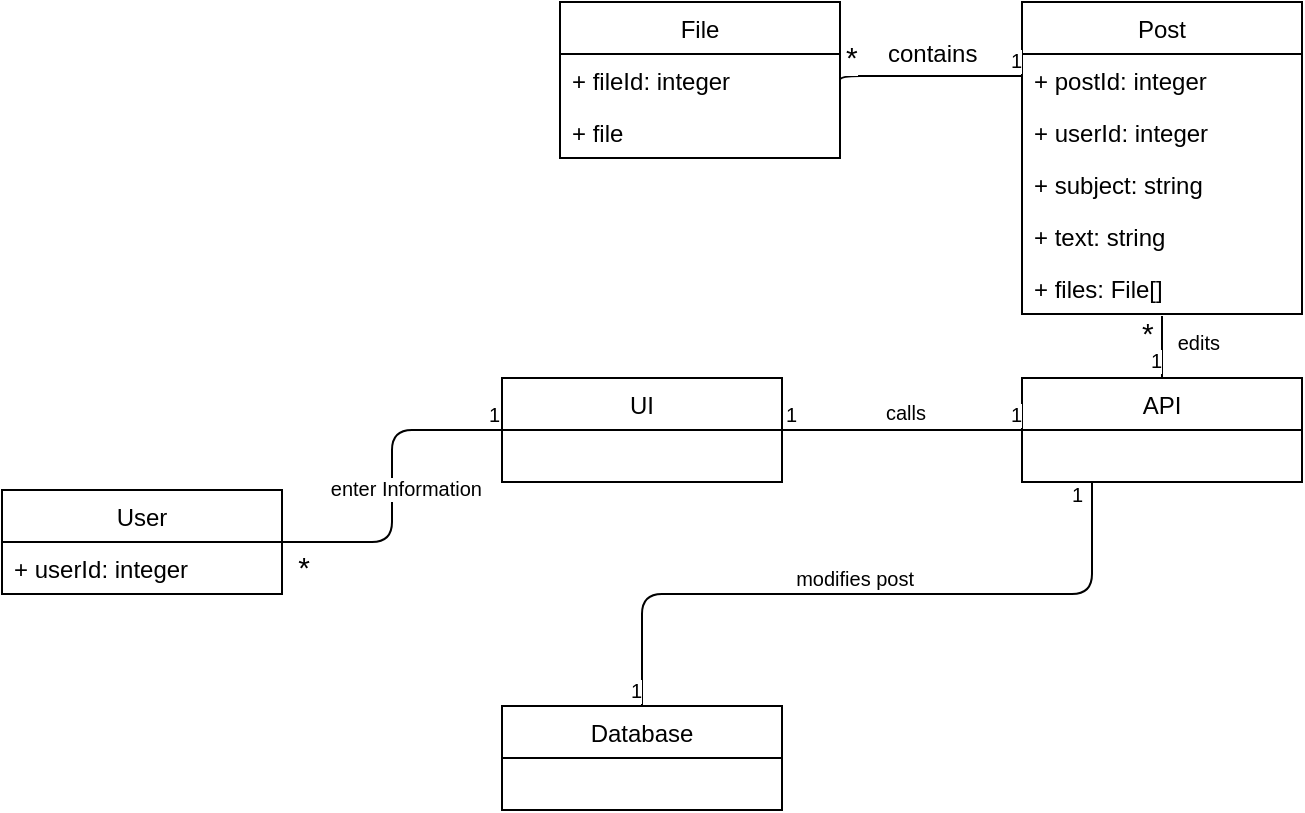 <mxfile version="10.7.1" type="google"><diagram id="NkVFUnSJ0Y_2p6ubJunT" name="Page-1"><mxGraphModel dx="840" dy="452" grid="1" gridSize="10" guides="1" tooltips="1" connect="1" arrows="1" fold="1" page="1" pageScale="1" pageWidth="850" pageHeight="1100" math="0" shadow="0"><root><mxCell id="0"/><mxCell id="1" parent="0"/><mxCell id="PrPQtdYkSHsPGHgp1Z0u-1" value="User" style="swimlane;fontStyle=0;childLayout=stackLayout;horizontal=1;startSize=26;fillColor=none;horizontalStack=0;resizeParent=1;resizeParentMax=0;resizeLast=0;collapsible=1;marginBottom=0;" parent="1" vertex="1"><mxGeometry x="30" y="272" width="140" height="52" as="geometry"><mxRectangle x="120" y="80" width="90" height="26" as="alternateBounds"/></mxGeometry></mxCell><mxCell id="GfFDzL__nipLh2_AnfNG-1" value="+ userId: integer" style="text;strokeColor=none;fillColor=none;align=left;verticalAlign=top;spacingLeft=4;spacingRight=4;overflow=hidden;rotatable=0;points=[[0,0.5],[1,0.5]];portConstraint=eastwest;" parent="PrPQtdYkSHsPGHgp1Z0u-1" vertex="1"><mxGeometry y="26" width="140" height="26" as="geometry"/></mxCell><mxCell id="PrPQtdYkSHsPGHgp1Z0u-3" value="Database" style="swimlane;fontStyle=0;childLayout=stackLayout;horizontal=1;startSize=26;fillColor=none;horizontalStack=0;resizeParent=1;resizeParentMax=0;resizeLast=0;collapsible=1;marginBottom=0;" parent="1" vertex="1"><mxGeometry x="280" y="380" width="140" height="52" as="geometry"/></mxCell><mxCell id="PrPQtdYkSHsPGHgp1Z0u-4" value="UI" style="swimlane;fontStyle=0;childLayout=stackLayout;horizontal=1;startSize=26;fillColor=none;horizontalStack=0;resizeParent=1;resizeParentMax=0;resizeLast=0;collapsible=1;marginBottom=0;" parent="1" vertex="1"><mxGeometry x="280" y="216" width="140" height="52" as="geometry"/></mxCell><mxCell id="PrPQtdYkSHsPGHgp1Z0u-5" value="API" style="swimlane;fontStyle=0;childLayout=stackLayout;horizontal=1;startSize=26;fillColor=none;horizontalStack=0;resizeParent=1;resizeParentMax=0;resizeLast=0;collapsible=1;marginBottom=0;" parent="1" vertex="1"><mxGeometry x="540" y="216" width="140" height="52" as="geometry"/></mxCell><mxCell id="PrPQtdYkSHsPGHgp1Z0u-6" value="" style="endArrow=none;html=1;edgeStyle=orthogonalEdgeStyle;entryX=0;entryY=0.5;entryDx=0;entryDy=0;exitX=1;exitY=0.5;exitDx=0;exitDy=0;" parent="1" source="PrPQtdYkSHsPGHgp1Z0u-1" target="PrPQtdYkSHsPGHgp1Z0u-4" edge="1"><mxGeometry relative="1" as="geometry"><mxPoint x="170" y="311" as="sourcePoint"/><mxPoint x="250" y="270" as="targetPoint"/></mxGeometry></mxCell><mxCell id="PrPQtdYkSHsPGHgp1Z0u-7" value="enter Information" style="resizable=0;html=1;align=right;verticalAlign=bottom;labelBackgroundColor=#ffffff;fontSize=10;" parent="PrPQtdYkSHsPGHgp1Z0u-6" connectable="0" vertex="1"><mxGeometry x="1" relative="1" as="geometry"><mxPoint x="-10" y="37" as="offset"/></mxGeometry></mxCell><mxCell id="PrPQtdYkSHsPGHgp1Z0u-8" value="1" style="resizable=0;html=1;align=right;verticalAlign=bottom;labelBackgroundColor=#ffffff;fontSize=10;" parent="1" connectable="0" vertex="1"><mxGeometry x="309" y="184" as="geometry"><mxPoint x="-30" y="58" as="offset"/></mxGeometry></mxCell><mxCell id="PrPQtdYkSHsPGHgp1Z0u-9" value="&lt;font style=&quot;font-size: 15px&quot;&gt;*&lt;/font&gt;" style="resizable=0;html=1;align=right;verticalAlign=bottom;labelBackgroundColor=#ffffff;fontSize=10;" parent="1" connectable="0" vertex="1"><mxGeometry x="194" y="265" as="geometry"><mxPoint x="-10" y="56" as="offset"/></mxGeometry></mxCell><mxCell id="PrPQtdYkSHsPGHgp1Z0u-10" value="" style="endArrow=none;html=1;edgeStyle=orthogonalEdgeStyle;" parent="1" edge="1"><mxGeometry relative="1" as="geometry"><mxPoint x="420" y="242" as="sourcePoint"/><mxPoint x="540" y="242" as="targetPoint"/></mxGeometry></mxCell><mxCell id="PrPQtdYkSHsPGHgp1Z0u-11" value="1" style="resizable=0;html=1;align=left;verticalAlign=bottom;labelBackgroundColor=#ffffff;fontSize=10;" parent="PrPQtdYkSHsPGHgp1Z0u-10" connectable="0" vertex="1"><mxGeometry x="-1" relative="1" as="geometry"/></mxCell><mxCell id="PrPQtdYkSHsPGHgp1Z0u-12" value="1" style="resizable=0;html=1;align=right;verticalAlign=bottom;labelBackgroundColor=#ffffff;fontSize=10;" parent="PrPQtdYkSHsPGHgp1Z0u-10" connectable="0" vertex="1"><mxGeometry x="1" relative="1" as="geometry"/></mxCell><mxCell id="PrPQtdYkSHsPGHgp1Z0u-13" value="calls" style="resizable=0;html=1;align=right;verticalAlign=bottom;labelBackgroundColor=#ffffff;fontSize=10;" parent="1" connectable="0" vertex="1"><mxGeometry x="502" y="185" as="geometry"><mxPoint x="-10" y="56" as="offset"/></mxGeometry></mxCell><mxCell id="PrPQtdYkSHsPGHgp1Z0u-14" value="" style="endArrow=none;html=1;edgeStyle=orthogonalEdgeStyle;exitX=0.25;exitY=1;exitDx=0;exitDy=0;" parent="1" source="PrPQtdYkSHsPGHgp1Z0u-5" target="PrPQtdYkSHsPGHgp1Z0u-3" edge="1"><mxGeometry relative="1" as="geometry"><mxPoint x="590" y="310" as="sourcePoint"/><mxPoint x="710" y="310" as="targetPoint"/></mxGeometry></mxCell><mxCell id="PrPQtdYkSHsPGHgp1Z0u-15" value="1" style="resizable=0;html=1;align=left;verticalAlign=bottom;labelBackgroundColor=#ffffff;fontSize=10;" parent="PrPQtdYkSHsPGHgp1Z0u-14" connectable="0" vertex="1"><mxGeometry x="-1" relative="1" as="geometry"><mxPoint x="-12" y="14" as="offset"/></mxGeometry></mxCell><mxCell id="PrPQtdYkSHsPGHgp1Z0u-16" value="&lt;font style=&quot;font-size: 10px&quot;&gt;1&lt;/font&gt;" style="resizable=0;html=1;align=right;verticalAlign=bottom;labelBackgroundColor=#ffffff;fontSize=10;" parent="PrPQtdYkSHsPGHgp1Z0u-14" connectable="0" vertex="1"><mxGeometry x="1" relative="1" as="geometry"/></mxCell><mxCell id="PrPQtdYkSHsPGHgp1Z0u-17" value="modifies post" style="resizable=0;html=1;align=right;verticalAlign=bottom;labelBackgroundColor=#ffffff;fontSize=10;" parent="1" connectable="0" vertex="1"><mxGeometry x="496" y="268" as="geometry"><mxPoint x="-10" y="56" as="offset"/></mxGeometry></mxCell><mxCell id="PrPQtdYkSHsPGHgp1Z0u-26" value="Post" style="swimlane;fontStyle=0;childLayout=stackLayout;horizontal=1;startSize=26;fillColor=none;horizontalStack=0;resizeParent=1;resizeParentMax=0;resizeLast=0;collapsible=1;marginBottom=0;" parent="1" vertex="1"><mxGeometry x="540" y="28" width="140" height="156" as="geometry"/></mxCell><mxCell id="PrPQtdYkSHsPGHgp1Z0u-49" value="+ postId: integer" style="text;strokeColor=none;fillColor=none;align=left;verticalAlign=top;spacingLeft=4;spacingRight=4;overflow=hidden;rotatable=0;points=[[0,0.5],[1,0.5]];portConstraint=eastwest;" parent="PrPQtdYkSHsPGHgp1Z0u-26" vertex="1"><mxGeometry y="26" width="140" height="26" as="geometry"/></mxCell><mxCell id="GfFDzL__nipLh2_AnfNG-2" value="+ userId: integer" style="text;strokeColor=none;fillColor=none;align=left;verticalAlign=top;spacingLeft=4;spacingRight=4;overflow=hidden;rotatable=0;points=[[0,0.5],[1,0.5]];portConstraint=eastwest;" parent="PrPQtdYkSHsPGHgp1Z0u-26" vertex="1"><mxGeometry y="52" width="140" height="26" as="geometry"/></mxCell><mxCell id="PrPQtdYkSHsPGHgp1Z0u-30" value="+ subject: string" style="text;strokeColor=none;fillColor=none;align=left;verticalAlign=top;spacingLeft=4;spacingRight=4;overflow=hidden;rotatable=0;points=[[0,0.5],[1,0.5]];portConstraint=eastwest;" parent="PrPQtdYkSHsPGHgp1Z0u-26" vertex="1"><mxGeometry y="78" width="140" height="26" as="geometry"/></mxCell><mxCell id="PrPQtdYkSHsPGHgp1Z0u-31" value="+ text: string" style="text;strokeColor=none;fillColor=none;align=left;verticalAlign=top;spacingLeft=4;spacingRight=4;overflow=hidden;rotatable=0;points=[[0,0.5],[1,0.5]];portConstraint=eastwest;" parent="PrPQtdYkSHsPGHgp1Z0u-26" vertex="1"><mxGeometry y="104" width="140" height="26" as="geometry"/></mxCell><mxCell id="PrPQtdYkSHsPGHgp1Z0u-32" value="+ files: File[]" style="text;strokeColor=none;fillColor=none;align=left;verticalAlign=top;spacingLeft=4;spacingRight=4;overflow=hidden;rotatable=0;points=[[0,0.5],[1,0.5]];portConstraint=eastwest;" parent="PrPQtdYkSHsPGHgp1Z0u-26" vertex="1"><mxGeometry y="130" width="140" height="26" as="geometry"/></mxCell><mxCell id="PrPQtdYkSHsPGHgp1Z0u-33" value="" style="endArrow=none;html=1;edgeStyle=orthogonalEdgeStyle;entryX=0.5;entryY=0;entryDx=0;entryDy=0;exitX=0.5;exitY=1.038;exitDx=0;exitDy=0;exitPerimeter=0;" parent="1" source="PrPQtdYkSHsPGHgp1Z0u-32" target="PrPQtdYkSHsPGHgp1Z0u-5" edge="1"><mxGeometry relative="1" as="geometry"><mxPoint x="610" y="180" as="sourcePoint"/><mxPoint x="720" y="170" as="targetPoint"/><Array as="points"><mxPoint x="610" y="185"/><mxPoint x="610" y="185"/></Array></mxGeometry></mxCell><mxCell id="PrPQtdYkSHsPGHgp1Z0u-34" value="&lt;font style=&quot;font-size: 15px&quot;&gt;*&lt;/font&gt;" style="resizable=0;html=1;align=left;verticalAlign=bottom;labelBackgroundColor=#ffffff;fontSize=10;" parent="PrPQtdYkSHsPGHgp1Z0u-33" connectable="0" vertex="1"><mxGeometry x="-1" relative="1" as="geometry"><mxPoint x="-12" y="20" as="offset"/></mxGeometry></mxCell><mxCell id="PrPQtdYkSHsPGHgp1Z0u-35" value="1" style="resizable=0;html=1;align=right;verticalAlign=bottom;labelBackgroundColor=#ffffff;fontSize=10;" parent="PrPQtdYkSHsPGHgp1Z0u-33" connectable="0" vertex="1"><mxGeometry x="1" relative="1" as="geometry"/></mxCell><mxCell id="PrPQtdYkSHsPGHgp1Z0u-36" value="edits" style="resizable=0;html=1;align=right;verticalAlign=bottom;labelBackgroundColor=#ffffff;fontSize=10;" parent="1" connectable="0" vertex="1"><mxGeometry x="649" y="150" as="geometry"><mxPoint x="-10" y="56" as="offset"/></mxGeometry></mxCell><mxCell id="PrPQtdYkSHsPGHgp1Z0u-42" value="File" style="swimlane;fontStyle=0;childLayout=stackLayout;horizontal=1;startSize=26;fillColor=none;horizontalStack=0;resizeParent=1;resizeParentMax=0;resizeLast=0;collapsible=1;marginBottom=0;" parent="1" vertex="1"><mxGeometry x="309" y="28" width="140" height="78" as="geometry"/></mxCell><mxCell id="PrPQtdYkSHsPGHgp1Z0u-43" value="+ fileId: integer" style="text;strokeColor=none;fillColor=none;align=left;verticalAlign=top;spacingLeft=4;spacingRight=4;overflow=hidden;rotatable=0;points=[[0,0.5],[1,0.5]];portConstraint=eastwest;" parent="PrPQtdYkSHsPGHgp1Z0u-42" vertex="1"><mxGeometry y="26" width="140" height="26" as="geometry"/></mxCell><mxCell id="PrPQtdYkSHsPGHgp1Z0u-44" value="+ file" style="text;strokeColor=none;fillColor=none;align=left;verticalAlign=top;spacingLeft=4;spacingRight=4;overflow=hidden;rotatable=0;points=[[0,0.5],[1,0.5]];portConstraint=eastwest;" parent="PrPQtdYkSHsPGHgp1Z0u-42" vertex="1"><mxGeometry y="52" width="140" height="26" as="geometry"/></mxCell><mxCell id="PrPQtdYkSHsPGHgp1Z0u-45" value="" style="endArrow=none;html=1;edgeStyle=orthogonalEdgeStyle;entryX=0;entryY=0.808;entryDx=0;entryDy=0;exitX=1;exitY=0.5;exitDx=0;exitDy=0;entryPerimeter=0;" parent="1" edge="1"><mxGeometry relative="1" as="geometry"><mxPoint x="449" y="69" as="sourcePoint"/><mxPoint x="540" y="65" as="targetPoint"/><Array as="points"><mxPoint x="449" y="65"/></Array></mxGeometry></mxCell><mxCell id="PrPQtdYkSHsPGHgp1Z0u-46" value="*" style="resizable=0;html=1;align=left;verticalAlign=bottom;labelBackgroundColor=#ffffff;fontSize=15;" parent="PrPQtdYkSHsPGHgp1Z0u-45" connectable="0" vertex="1"><mxGeometry x="-1" relative="1" as="geometry"><mxPoint x="1" y="-3" as="offset"/></mxGeometry></mxCell><mxCell id="PrPQtdYkSHsPGHgp1Z0u-47" value="1" style="resizable=0;html=1;align=right;verticalAlign=bottom;labelBackgroundColor=#ffffff;fontSize=10;" parent="PrPQtdYkSHsPGHgp1Z0u-45" connectable="0" vertex="1"><mxGeometry x="1" relative="1" as="geometry"/></mxCell><mxCell id="PrPQtdYkSHsPGHgp1Z0u-48" value="contains" style="text;html=1;resizable=0;points=[];autosize=1;align=left;verticalAlign=top;spacingTop=-4;" parent="1" vertex="1"><mxGeometry x="471" y="44" width="60" height="20" as="geometry"/></mxCell></root></mxGraphModel></diagram></mxfile>